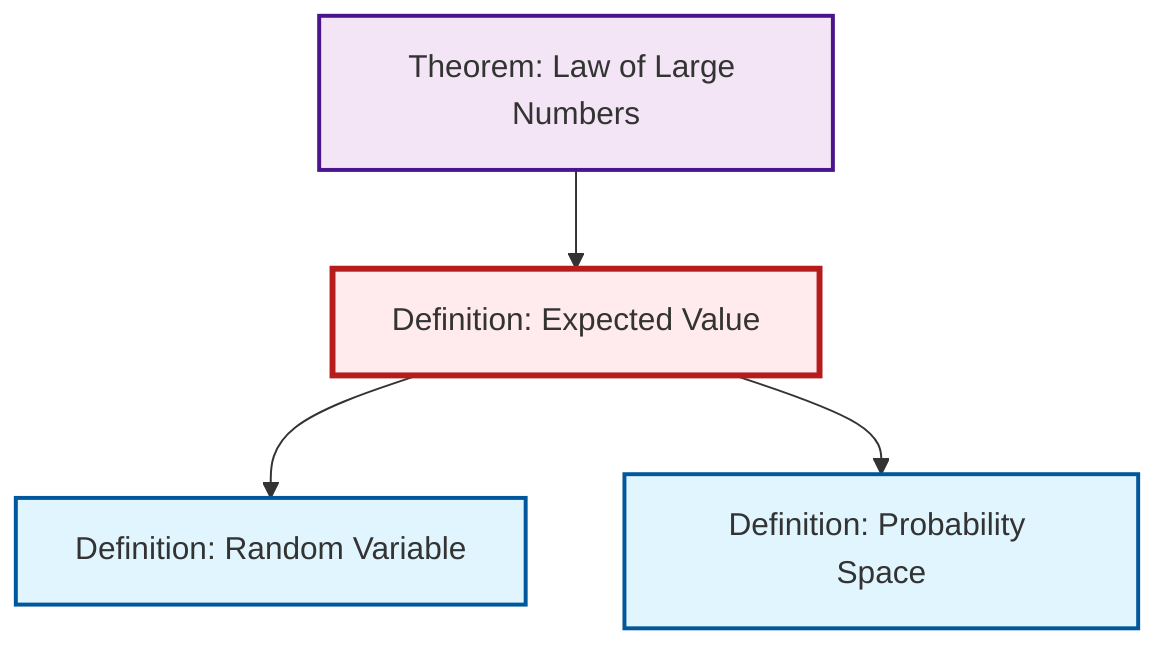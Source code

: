 graph TD
    classDef definition fill:#e1f5fe,stroke:#01579b,stroke-width:2px
    classDef theorem fill:#f3e5f5,stroke:#4a148c,stroke-width:2px
    classDef axiom fill:#fff3e0,stroke:#e65100,stroke-width:2px
    classDef example fill:#e8f5e9,stroke:#1b5e20,stroke-width:2px
    classDef current fill:#ffebee,stroke:#b71c1c,stroke-width:3px
    def-random-variable["Definition: Random Variable"]:::definition
    def-probability-space["Definition: Probability Space"]:::definition
    thm-law-of-large-numbers["Theorem: Law of Large Numbers"]:::theorem
    def-expectation["Definition: Expected Value"]:::definition
    def-expectation --> def-random-variable
    def-expectation --> def-probability-space
    thm-law-of-large-numbers --> def-expectation
    class def-expectation current